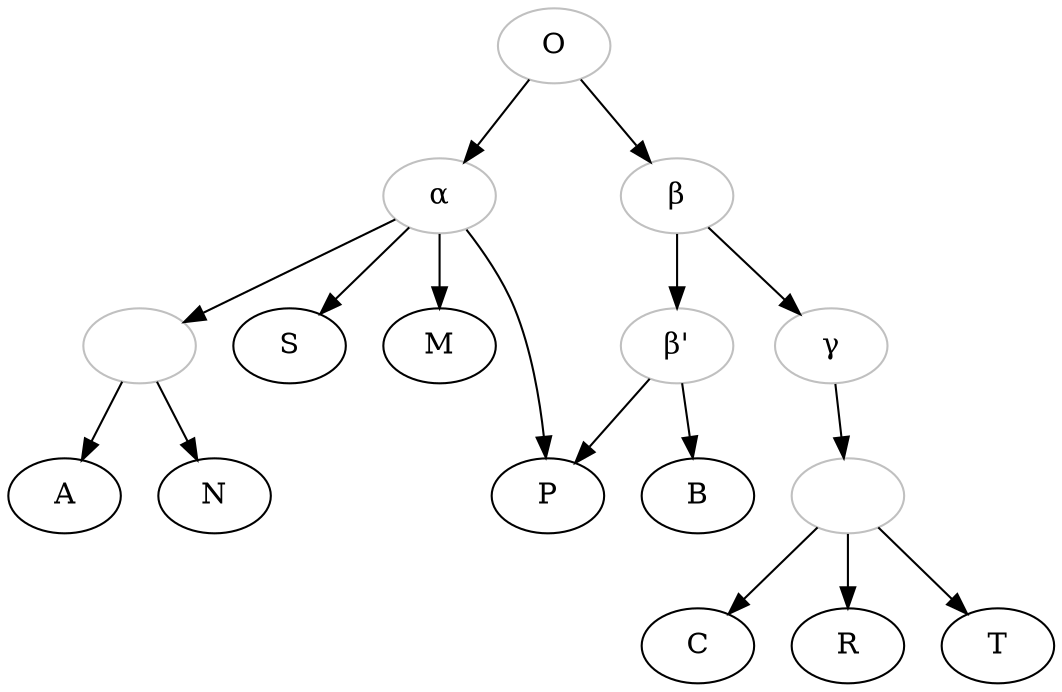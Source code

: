 digraph {
    O [color="grey"]
    alpha [label="α", color="grey"]
    beta [label="β", color="grey"]
    betaPrime [label="β'", color="grey"]
    gamma [label="γ", color="grey"]
		1[label="", color="grey"]
		2[label="", color="grey"]

    O -> alpha;
    O -> beta;
    alpha -> 1;
		1 -> A;
		1 -> N
    alpha -> S;
    alpha -> M;
    alpha -> P;

    beta -> betaPrime;
    betaPrime -> P;
    betaPrime -> B;
    beta -> gamma;
    gamma ->2;
    2 ->C;
    2 ->R;
    2 ->T;
}
